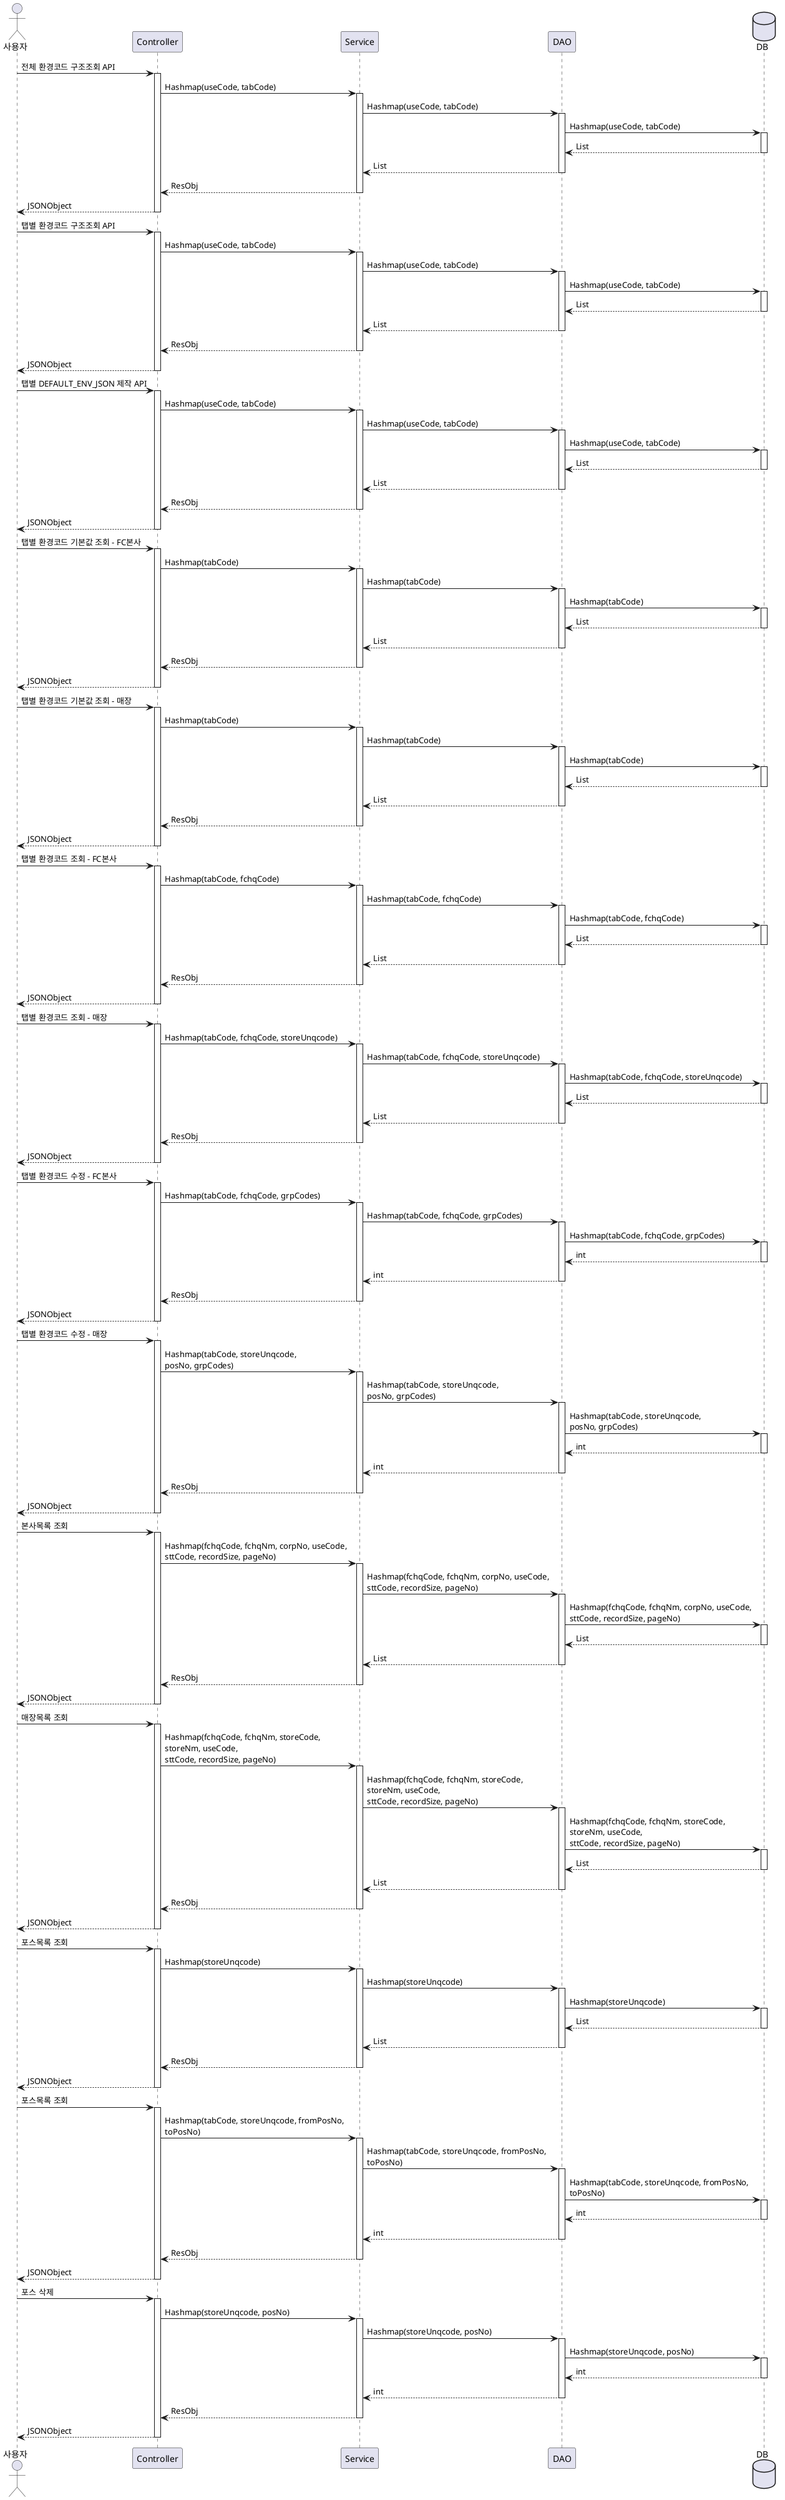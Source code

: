 @startuml Sample Sequence

actor "사용자" as user
participant "Controller" as controller
participant "Service" as service
participant "DAO" as dao
database "DB" as db

' 전체 환경코드 구조조회
user -> controller : 전체 환경코드 구조조회 API
activate controller
controller -> service : Hashmap(useCode, tabCode)
activate service
service -> dao: Hashmap(useCode, tabCode)
activate dao
dao -> db: Hashmap(useCode, tabCode)
activate db
dao <-- db: List
deactivate db
service <-- dao: List
deactivate dao
controller <-- service: ResObj
deactivate service
user <-- controller: JSONObject
deactivate controller

' 탭별 환경코드 구조조회
user -> controller : 탭별 환경코드 구조조회 API
activate controller
controller -> service : Hashmap(useCode, tabCode)
activate service
service -> dao: Hashmap(useCode, tabCode)
activate dao
dao -> db: Hashmap(useCode, tabCode)
activate db
dao <-- db: List
deactivate db
service <-- dao: List
deactivate dao
controller <-- service: ResObj
deactivate service
user <-- controller: JSONObject
deactivate controller

' 탭별 DEFAULT_ENV_JSON 제작 API
user -> controller : 탭별 DEFAULT_ENV_JSON 제작 API
activate controller
controller -> service : Hashmap(useCode, tabCode)
activate service
service -> dao: Hashmap(useCode, tabCode)
activate dao
dao -> db: Hashmap(useCode, tabCode)
activate db
dao <-- db: List
deactivate db
service <-- dao: List
deactivate dao
controller <-- service: ResObj
deactivate service
user <-- controller: JSONObject
deactivate controller

' 탭별 환경코드 기본값 조회 - FC본사
user -> controller : 탭별 환경코드 기본값 조회 - FC본사
activate controller
controller -> service : Hashmap(tabCode)
activate service
service -> dao: Hashmap(tabCode)
activate dao
dao -> db: Hashmap(tabCode)
activate db
dao <-- db: List
deactivate db
service <-- dao: List
deactivate dao
controller <-- service: ResObj
deactivate service
user <-- controller: JSONObject
deactivate controller

' 탭별 환경코드 기본값 조회 - 매장
user -> controller : 탭별 환경코드 기본값 조회 - 매장
activate controller
controller -> service : Hashmap(tabCode)
activate service
service -> dao: Hashmap(tabCode)
activate dao
dao -> db: Hashmap(tabCode)
activate db
dao <-- db: List
deactivate db
service <-- dao: List
deactivate dao
controller <-- service: ResObj
deactivate service
user <-- controller: JSONObject
deactivate controller


' 탭별 환경코드 조회 - FC본사
user -> controller : 탭별 환경코드 조회 - FC본사
activate controller
controller -> service : Hashmap(tabCode, fchqCode)
activate service
service -> dao: Hashmap(tabCode, fchqCode)
activate dao
dao -> db: Hashmap(tabCode, fchqCode)
activate db
dao <-- db: List
deactivate db
service <-- dao: List
deactivate dao
controller <-- service: ResObj
deactivate service
user <-- controller: JSONObject
deactivate controller

' 탭별 환경코드 조회 - 매장
user -> controller : 탭별 환경코드 조회 - 매장
activate controller
controller -> service : Hashmap(tabCode, fchqCode, storeUnqcode)
activate service
service -> dao: Hashmap(tabCode, fchqCode, storeUnqcode)
activate dao
dao -> db: Hashmap(tabCode, fchqCode, storeUnqcode)
activate db
dao <-- db: List
deactivate db
service <-- dao: List
deactivate dao
controller <-- service: ResObj
deactivate service
user <-- controller: JSONObject
deactivate controller

' 탭별 환경코드 수정 - FC본사
user -> controller : 탭별 환경코드 수정 - FC본사
activate controller
controller -> service : Hashmap(tabCode, fchqCode, grpCodes)
activate service
service -> dao: Hashmap(tabCode, fchqCode, grpCodes)
activate dao
dao -> db: Hashmap(tabCode, fchqCode, grpCodes)
activate db
dao <-- db: int
deactivate db
service <-- dao: int
deactivate dao
controller <-- service: ResObj
deactivate service
user <-- controller: JSONObject
deactivate controller

' 탭별 환경코드 수정 - 매장
user -> controller : 탭별 환경코드 수정 - 매장
activate controller
controller -> service : Hashmap(tabCode, storeUnqcode, \nposNo, grpCodes)
activate service
service -> dao: Hashmap(tabCode, storeUnqcode, \nposNo, grpCodes)
activate dao
dao -> db: Hashmap(tabCode, storeUnqcode, \nposNo, grpCodes)
activate db
dao <-- db: int
deactivate db
service <-- dao: int
deactivate dao
controller <-- service: ResObj
deactivate service
user <-- controller: JSONObject
deactivate controller

' 본사목록 조회
user -> controller : 본사목록 조회
activate controller
controller -> service : Hashmap(fchqCode, fchqNm, corpNo, useCode, \nsttCode, recordSize, pageNo)
activate service
service -> dao: Hashmap(fchqCode, fchqNm, corpNo, useCode, \nsttCode, recordSize, pageNo)
activate dao
dao -> db: Hashmap(fchqCode, fchqNm, corpNo, useCode, \nsttCode, recordSize, pageNo)
activate db
dao <-- db: List
deactivate db
service <-- dao: List
deactivate dao
controller <-- service: ResObj
deactivate service
user <-- controller: JSONObject
deactivate controller

' 매장목록 조회
user -> controller : 매장목록 조회
activate controller
controller -> service : Hashmap(fchqCode, fchqNm, storeCode, \nstoreNm, useCode, \nsttCode, recordSize, pageNo)
activate service
service -> dao: Hashmap(fchqCode, fchqNm, storeCode, \nstoreNm, useCode, \nsttCode, recordSize, pageNo)
activate dao
dao -> db: Hashmap(fchqCode, fchqNm, storeCode, \nstoreNm, useCode, \nsttCode, recordSize, pageNo)
activate db
dao <-- db: List
deactivate db
service <-- dao: List
deactivate dao
controller <-- service: ResObj
deactivate service
user <-- controller: JSONObject
deactivate controller

' 포스목록 조회
user -> controller : 포스목록 조회
activate controller
controller -> service : Hashmap(storeUnqcode)
activate service
service -> dao: Hashmap(storeUnqcode)
activate dao
dao -> db: Hashmap(storeUnqcode)
activate db
dao <-- db: List
deactivate db
service <-- dao: List
deactivate dao
controller <-- service: ResObj
deactivate service
user <-- controller: JSONObject
deactivate controller

' 포스 복사
user -> controller : 포스목록 조회
activate controller
controller -> service : Hashmap(tabCode, storeUnqcode, fromPosNo, \ntoPosNo)
activate service
service -> dao: Hashmap(tabCode, storeUnqcode, fromPosNo, \ntoPosNo)
activate dao
dao -> db: Hashmap(tabCode, storeUnqcode, fromPosNo, \ntoPosNo)
activate db
dao <-- db: int
deactivate db
service <-- dao: int
deactivate dao
controller <-- service: ResObj
deactivate service
user <-- controller: JSONObject
deactivate controller

' 포스 삭제
user -> controller : 포스 삭제
activate controller
controller -> service : Hashmap(storeUnqcode, posNo)
activate service
service -> dao: Hashmap(storeUnqcode, posNo)
activate dao
dao -> db: Hashmap(storeUnqcode, posNo)
activate db
dao <-- db: int
deactivate db
service <-- dao: int
deactivate dao
controller <-- service: ResObj
deactivate service
user <-- controller: JSONObject
deactivate controller


@enduml